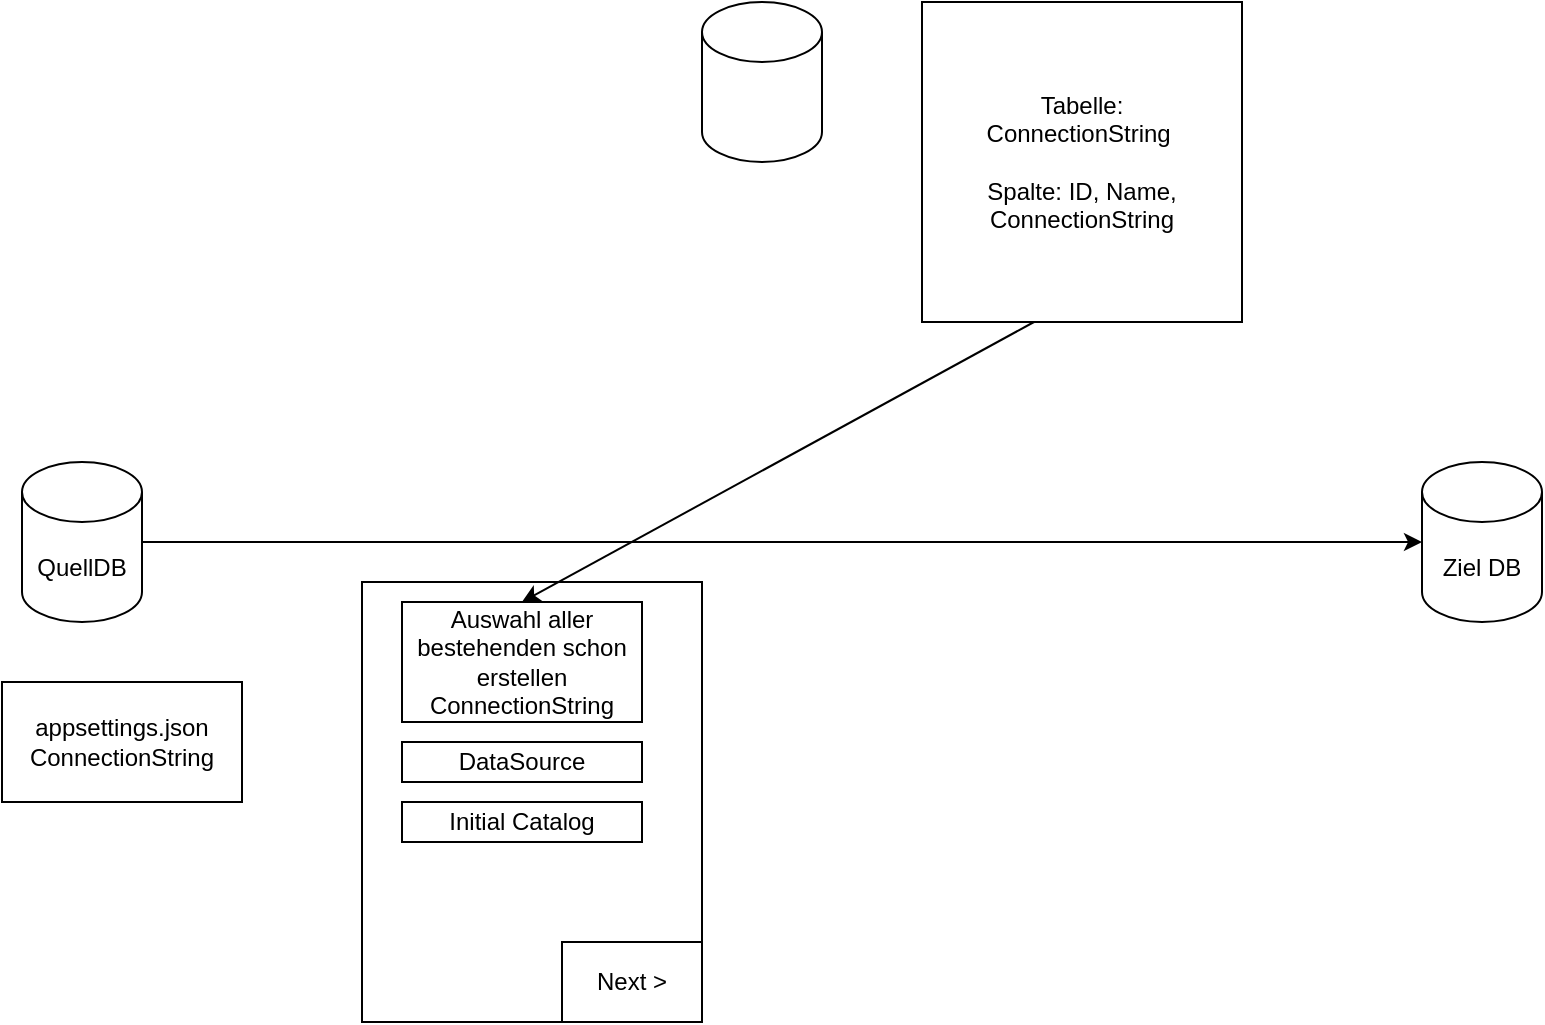 <mxfile version="14.5.8" type="device"><diagram id="rDVZT0-cgSYOVFbBkyG1" name="Page-1"><mxGraphModel dx="1422" dy="794" grid="1" gridSize="10" guides="1" tooltips="1" connect="1" arrows="1" fold="1" page="1" pageScale="1" pageWidth="827" pageHeight="1169" math="0" shadow="0"><root><mxCell id="0"/><mxCell id="1" parent="0"/><mxCell id="cVFr6OBhWmwguV5uXn3X-1" value="QuellDB" style="shape=cylinder3;whiteSpace=wrap;html=1;boundedLbl=1;backgroundOutline=1;size=15;" vertex="1" parent="1"><mxGeometry x="30" y="270" width="60" height="80" as="geometry"/></mxCell><mxCell id="cVFr6OBhWmwguV5uXn3X-2" value="Ziel DB" style="shape=cylinder3;whiteSpace=wrap;html=1;boundedLbl=1;backgroundOutline=1;size=15;" vertex="1" parent="1"><mxGeometry x="730" y="270" width="60" height="80" as="geometry"/></mxCell><mxCell id="cVFr6OBhWmwguV5uXn3X-3" value="" style="endArrow=classic;html=1;exitX=1;exitY=0.5;exitDx=0;exitDy=0;exitPerimeter=0;entryX=0;entryY=0.5;entryDx=0;entryDy=0;entryPerimeter=0;" edge="1" parent="1" source="cVFr6OBhWmwguV5uXn3X-1" target="cVFr6OBhWmwguV5uXn3X-2"><mxGeometry width="50" height="50" relative="1" as="geometry"><mxPoint x="390" y="430" as="sourcePoint"/><mxPoint x="440" y="380" as="targetPoint"/></mxGeometry></mxCell><mxCell id="cVFr6OBhWmwguV5uXn3X-5" value="appsettings.json&lt;br&gt;ConnectionString" style="rounded=0;whiteSpace=wrap;html=1;" vertex="1" parent="1"><mxGeometry x="20" y="380" width="120" height="60" as="geometry"/></mxCell><mxCell id="cVFr6OBhWmwguV5uXn3X-6" value="" style="rounded=0;whiteSpace=wrap;html=1;" vertex="1" parent="1"><mxGeometry x="200" y="330" width="170" height="220" as="geometry"/></mxCell><mxCell id="cVFr6OBhWmwguV5uXn3X-7" value="Auswahl aller bestehenden schon erstellen ConnectionString" style="rounded=0;whiteSpace=wrap;html=1;" vertex="1" parent="1"><mxGeometry x="220" y="340" width="120" height="60" as="geometry"/></mxCell><mxCell id="cVFr6OBhWmwguV5uXn3X-8" value="" style="shape=cylinder3;whiteSpace=wrap;html=1;boundedLbl=1;backgroundOutline=1;size=15;" vertex="1" parent="1"><mxGeometry x="370" y="40" width="60" height="80" as="geometry"/></mxCell><mxCell id="cVFr6OBhWmwguV5uXn3X-9" value="Tabelle:&lt;br&gt;ConnectionString&amp;nbsp;&lt;br&gt;&lt;br&gt;Spalte: ID, Name, ConnectionString" style="whiteSpace=wrap;html=1;aspect=fixed;" vertex="1" parent="1"><mxGeometry x="480" y="40" width="160" height="160" as="geometry"/></mxCell><mxCell id="cVFr6OBhWmwguV5uXn3X-10" value="" style="endArrow=classic;html=1;exitX=0.35;exitY=1;exitDx=0;exitDy=0;exitPerimeter=0;entryX=0.5;entryY=0;entryDx=0;entryDy=0;" edge="1" parent="1" source="cVFr6OBhWmwguV5uXn3X-9" target="cVFr6OBhWmwguV5uXn3X-7"><mxGeometry width="50" height="50" relative="1" as="geometry"><mxPoint x="390" y="380" as="sourcePoint"/><mxPoint x="440" y="330" as="targetPoint"/></mxGeometry></mxCell><mxCell id="cVFr6OBhWmwguV5uXn3X-11" value="DataSource" style="rounded=0;whiteSpace=wrap;html=1;" vertex="1" parent="1"><mxGeometry x="220" y="410" width="120" height="20" as="geometry"/></mxCell><mxCell id="cVFr6OBhWmwguV5uXn3X-12" value="Initial Catalog" style="rounded=0;whiteSpace=wrap;html=1;" vertex="1" parent="1"><mxGeometry x="220" y="440" width="120" height="20" as="geometry"/></mxCell><mxCell id="cVFr6OBhWmwguV5uXn3X-13" value="Next &amp;gt;" style="rounded=0;whiteSpace=wrap;html=1;" vertex="1" parent="1"><mxGeometry x="300" y="510" width="70" height="40" as="geometry"/></mxCell></root></mxGraphModel></diagram></mxfile>